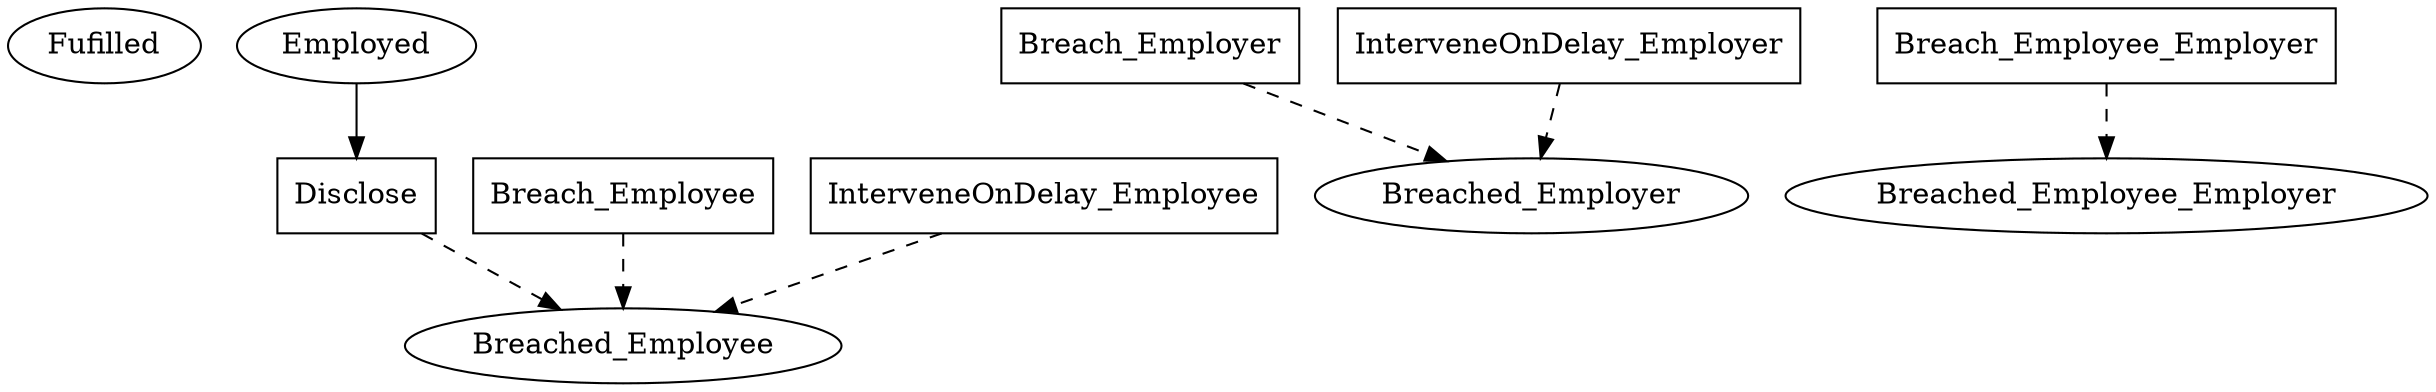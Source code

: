 // THIS IS A GENERATED FILE. DO NOT EDIT.

digraph Hvitved_prohibitions_NDA {    
    Fulfilled[label=Fufilled];
    Employed[label=Employed];
	Breached_Employer[label=Breached_Employer];
	Breached_Employee[label=Breached_Employee];
	Breached_Employee_Employer[label=Breached_Employee_Employer]
    
     
    Disclose[label=Disclose,shape=box];
	Breach_Employer[label=Breach_Employer,shape=box];
	Breach_Employee[label=Breach_Employee,shape=box];
	Breach_Employee_Employer[label=Breach_Employee_Employer,shape=box];
	InterveneOnDelay_Employee[label=InterveneOnDelay_Employee,shape=box];
	InterveneOnDelay_Employer[label=InterveneOnDelay_Employer,shape=box]    
    
    
    
    Employed -> Disclose
    
    Disclose -> Breached_Employee [style=dashed];
	Breach_Employer -> Breached_Employer [style=dashed];
	Breach_Employee -> Breached_Employee [style=dashed];
	Breach_Employee_Employer -> Breached_Employee_Employer [style=dashed];
	InterveneOnDelay_Employee -> Breached_Employee [style=dashed];
	InterveneOnDelay_Employer -> Breached_Employer [style=dashed];
	     
    
       
}